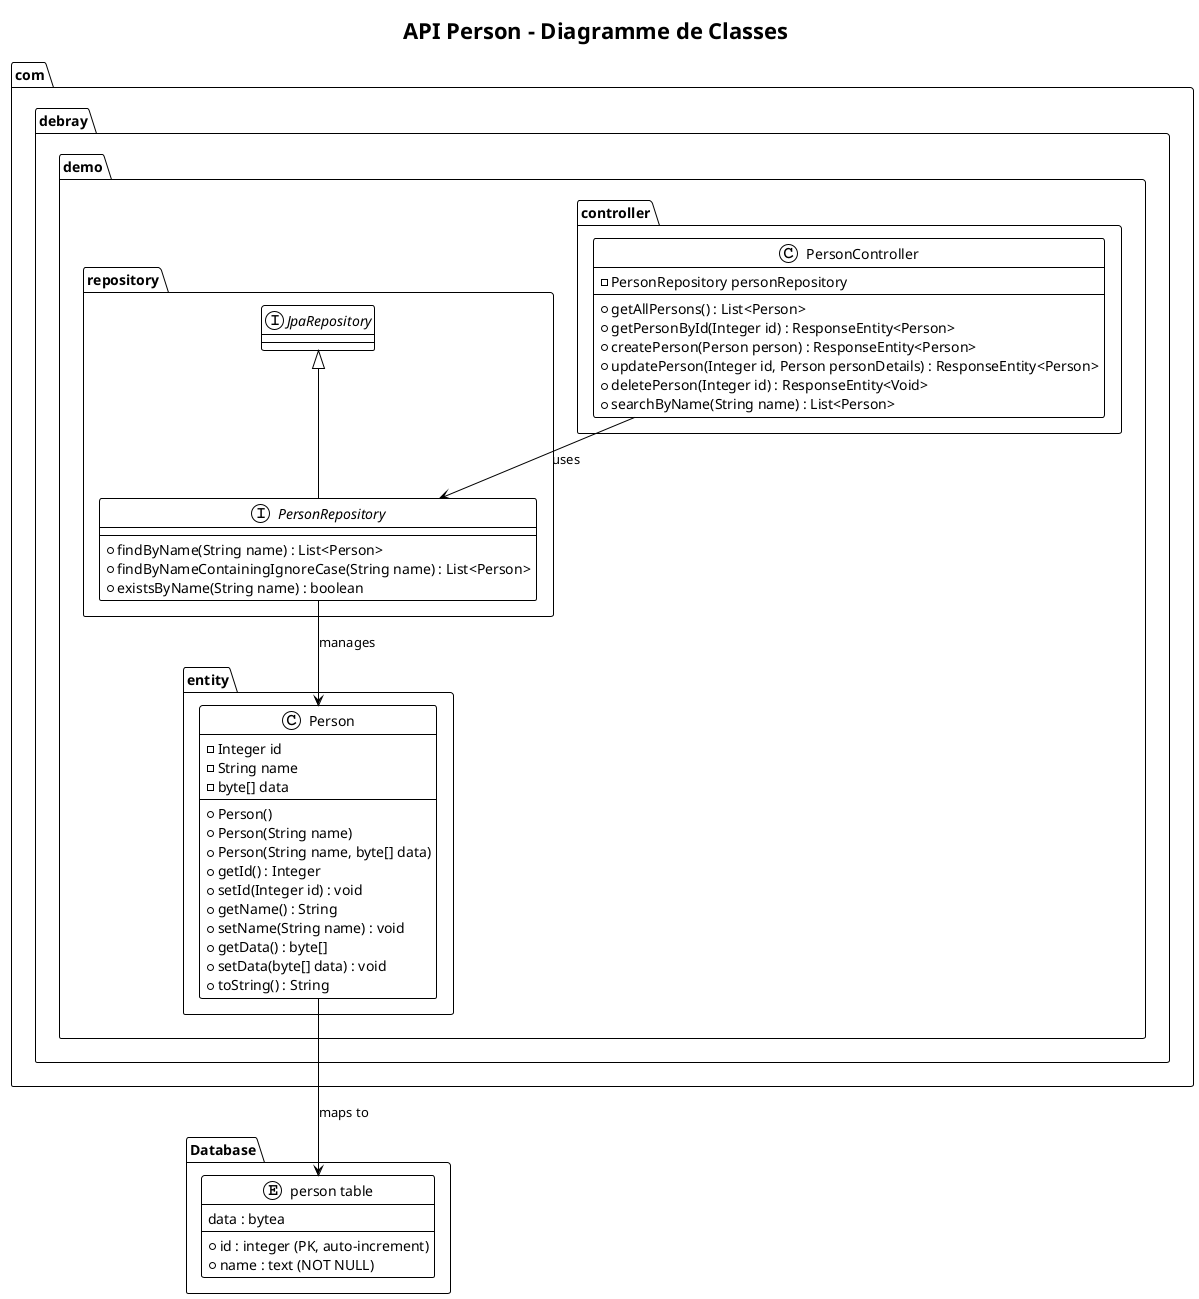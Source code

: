 @startuml class-diagram
!theme plain
title API Person - Diagramme de Classes

package "com.debray.demo.controller" {
    class PersonController {
        - PersonRepository personRepository
        --
        + getAllPersons() : List<Person>
        + getPersonById(Integer id) : ResponseEntity<Person>
        + createPerson(Person person) : ResponseEntity<Person>
        + updatePerson(Integer id, Person personDetails) : ResponseEntity<Person>
        + deletePerson(Integer id) : ResponseEntity<Void>
        + searchByName(String name) : List<Person>
    }
}

package "com.debray.demo.repository" {
    interface PersonRepository extends JpaRepository {
        + findByName(String name) : List<Person>
        + findByNameContainingIgnoreCase(String name) : List<Person>
        + existsByName(String name) : boolean
    }
}

package "com.debray.demo.entity" {
    class Person {
        - Integer id
        - String name
        - byte[] data
        --
        + Person()
        + Person(String name)
        + Person(String name, byte[] data)
        + getId() : Integer
        + setId(Integer id) : void
        + getName() : String
        + setName(String name) : void
        + getData() : byte[]
        + setData(byte[] data) : void
        + toString() : String
    }
}

package "Database" {
    entity "person table" as PersonTable {
        * id : integer (PK, auto-increment)
        * name : text (NOT NULL)
        data : bytea
    }
}

PersonController --> PersonRepository : uses
PersonRepository --> Person : manages
Person --> PersonTable : maps to

@enduml
